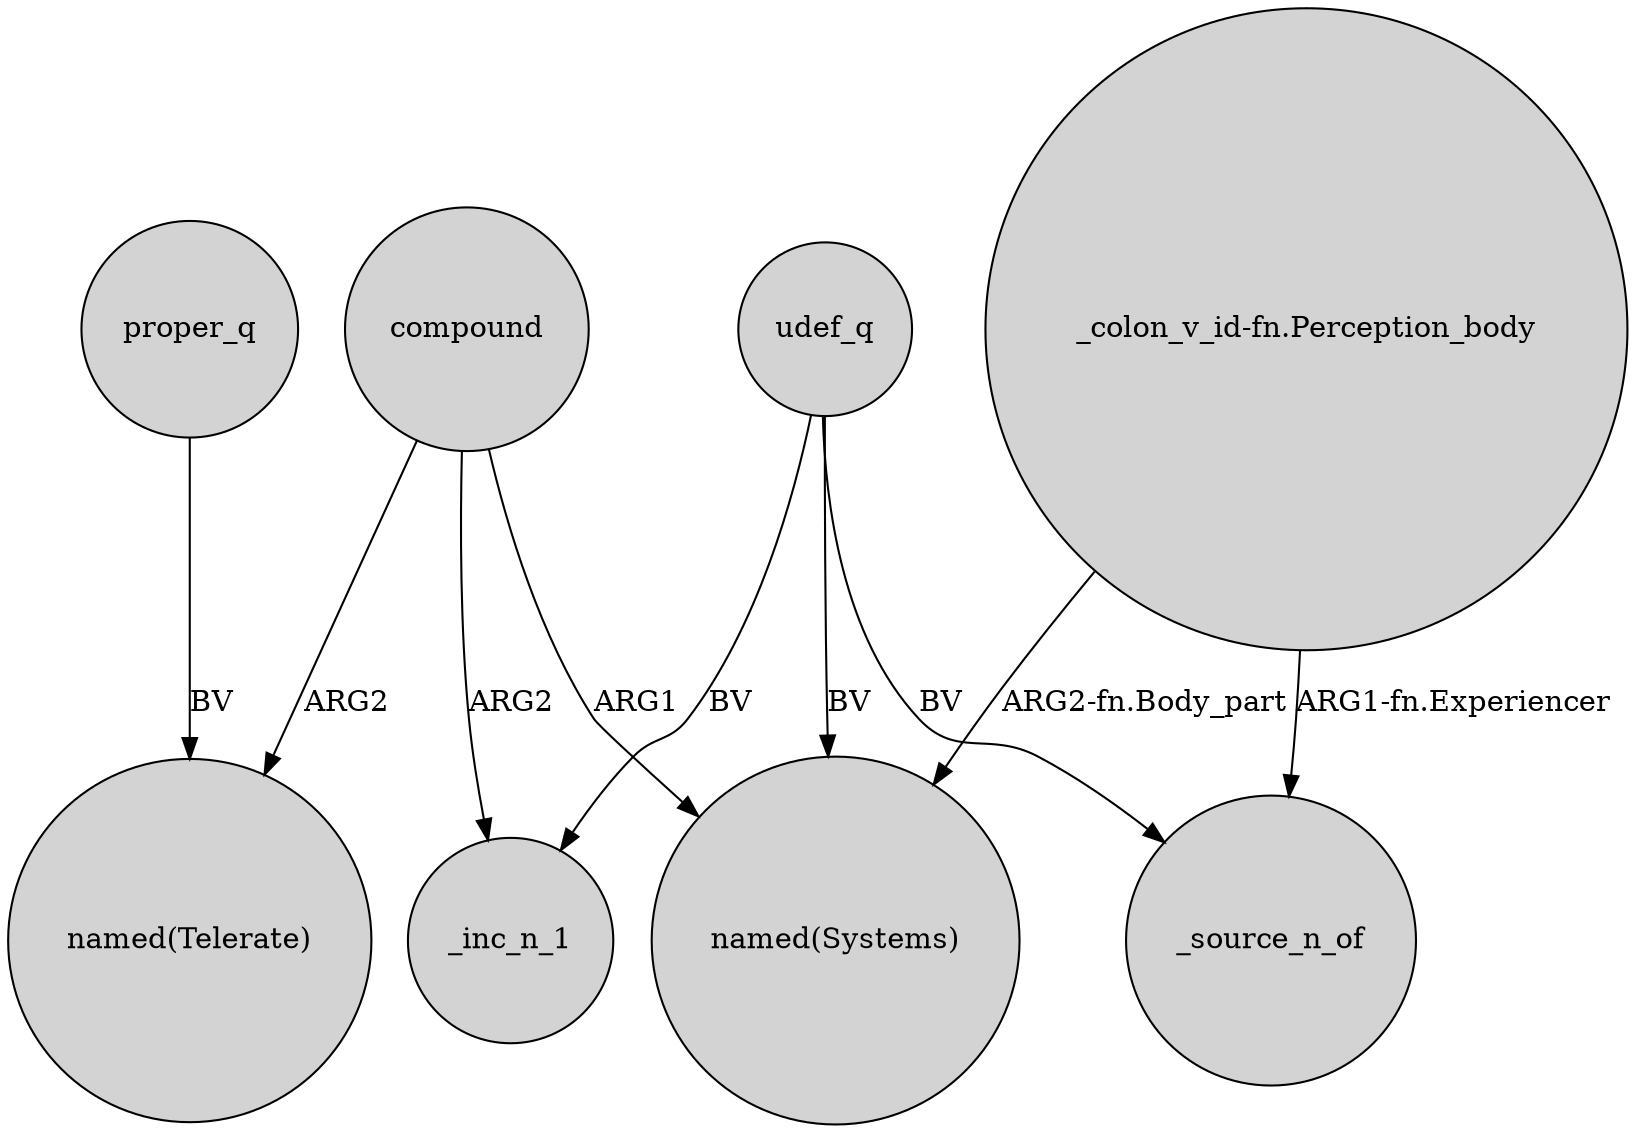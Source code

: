 digraph {
	node [shape=circle style=filled]
	proper_q -> "named(Telerate)" [label=BV]
	compound -> "named(Telerate)" [label=ARG2]
	compound -> "named(Systems)" [label=ARG1]
	udef_q -> "named(Systems)" [label=BV]
	"_colon_v_id-fn.Perception_body" -> "named(Systems)" [label="ARG2-fn.Body_part"]
	udef_q -> _inc_n_1 [label=BV]
	udef_q -> _source_n_of [label=BV]
	compound -> _inc_n_1 [label=ARG2]
	"_colon_v_id-fn.Perception_body" -> _source_n_of [label="ARG1-fn.Experiencer"]
}
